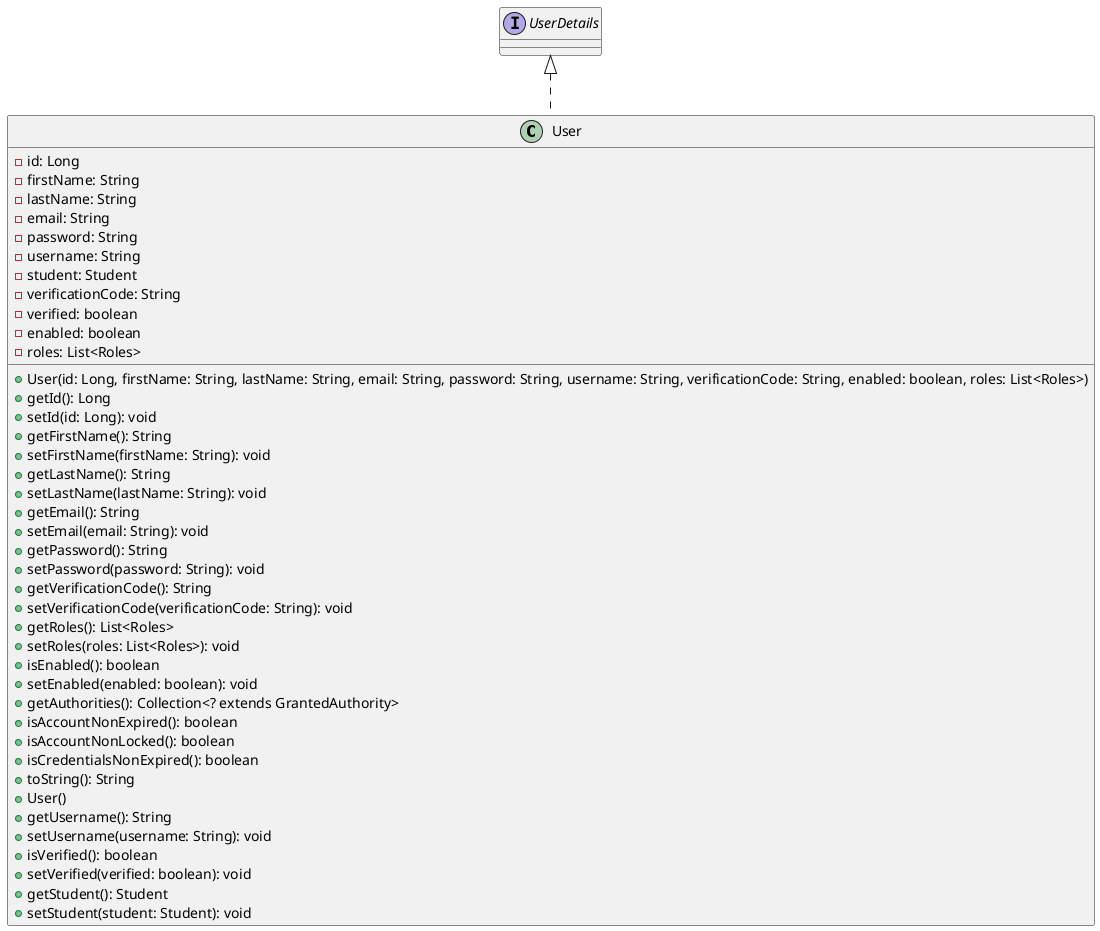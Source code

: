 @startuml
class User [[java:edu.sru.thangiah.model.User]] {
	-id: Long
	-firstName: String
	-lastName: String
	-email: String
	-password: String
	-username: String
	-student: Student
	-verificationCode: String
	-verified: boolean
	-enabled: boolean
	-roles: List<Roles>
	+User(id: Long, firstName: String, lastName: String, email: String, password: String, username: String, verificationCode: String, enabled: boolean, roles: List<Roles>)
	+getId(): Long
	+setId(id: Long): void
	+getFirstName(): String
	+setFirstName(firstName: String): void
	+getLastName(): String
	+setLastName(lastName: String): void
	+getEmail(): String
	+setEmail(email: String): void
	+getPassword(): String
	+setPassword(password: String): void
	+getVerificationCode(): String
	+setVerificationCode(verificationCode: String): void
	+getRoles(): List<Roles>
	+setRoles(roles: List<Roles>): void
	+isEnabled(): boolean
	+setEnabled(enabled: boolean): void
	+getAuthorities(): Collection<? extends GrantedAuthority>
	+isAccountNonExpired(): boolean
	+isAccountNonLocked(): boolean
	+isCredentialsNonExpired(): boolean
	+toString(): String
	+User()
	+getUsername(): String
	+setUsername(username: String): void
	+isVerified(): boolean
	+setVerified(verified: boolean): void
	+getStudent(): Student
	+setStudent(student: Student): void
}
interface UserDetails {
}
UserDetails <|.. User
@enduml